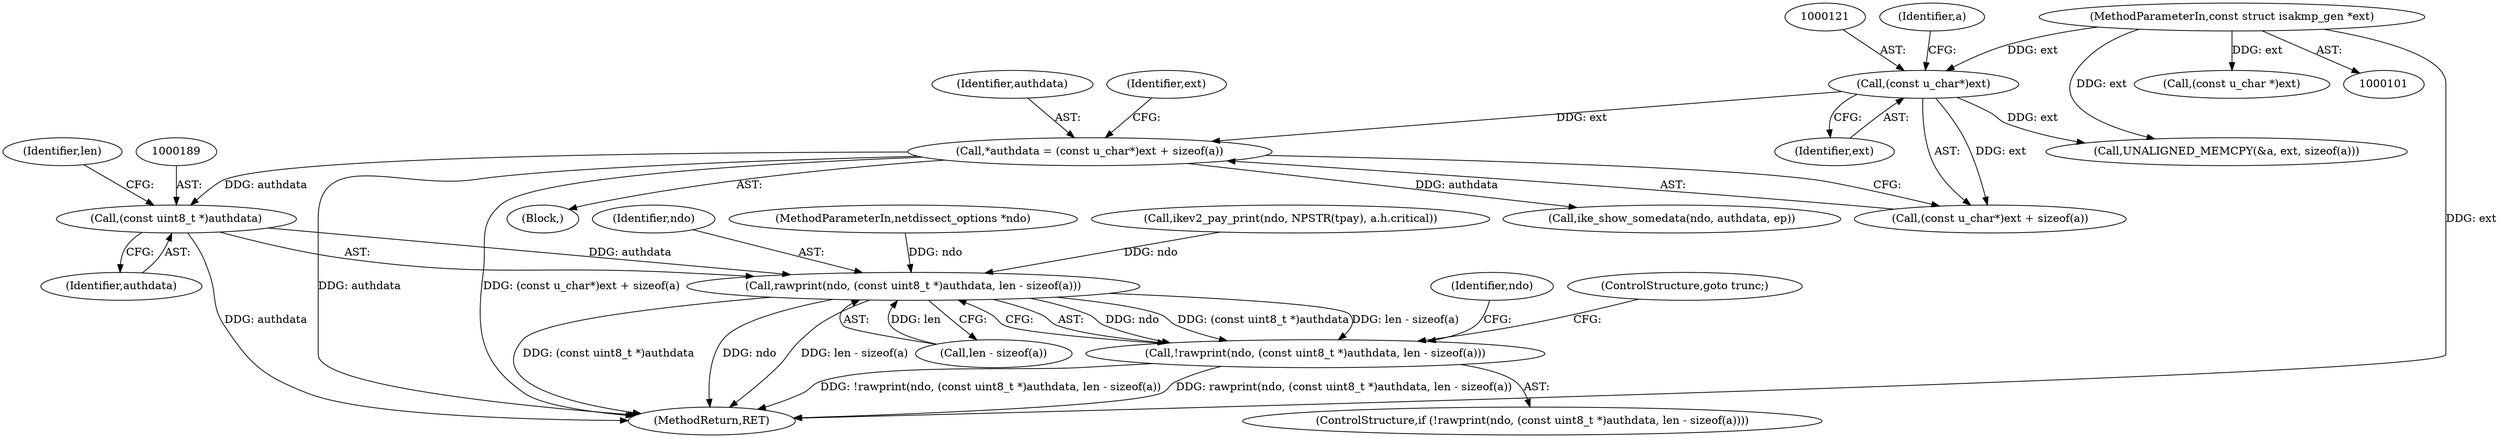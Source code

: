 digraph "0_tcpdump_8dca25d26c7ca2caf6138267f6f17111212c156e_7@pointer" {
"1000188" [label="(Call,(const uint8_t *)authdata)"];
"1000117" [label="(Call,*authdata = (const u_char*)ext + sizeof(a))"];
"1000120" [label="(Call,(const u_char*)ext)"];
"1000104" [label="(MethodParameterIn,const struct isakmp_gen *ext)"];
"1000186" [label="(Call,rawprint(ndo, (const uint8_t *)authdata, len - sizeof(a)))"];
"1000185" [label="(Call,!rawprint(ndo, (const uint8_t *)authdata, len - sizeof(a)))"];
"1000185" [label="(Call,!rawprint(ndo, (const uint8_t *)authdata, len - sizeof(a)))"];
"1000119" [label="(Call,(const u_char*)ext + sizeof(a))"];
"1000198" [label="(Identifier,ndo)"];
"1000104" [label="(MethodParameterIn,const struct isakmp_gen *ext)"];
"1000128" [label="(Identifier,ext)"];
"1000111" [label="(Block,)"];
"1000191" [label="(Call,len - sizeof(a))"];
"1000187" [label="(Identifier,ndo)"];
"1000215" [label="(Call,(const u_char *)ext)"];
"1000122" [label="(Identifier,ext)"];
"1000192" [label="(Identifier,len)"];
"1000229" [label="(MethodReturn,RET)"];
"1000188" [label="(Call,(const uint8_t *)authdata)"];
"1000131" [label="(Call,UNALIGNED_MEMCPY(&a, ext, sizeof(a)))"];
"1000102" [label="(MethodParameterIn,netdissect_options *ndo)"];
"1000184" [label="(ControlStructure,if (!rawprint(ndo, (const uint8_t *)authdata, len - sizeof(a))))"];
"1000190" [label="(Identifier,authdata)"];
"1000195" [label="(ControlStructure,goto trunc;)"];
"1000186" [label="(Call,rawprint(ndo, (const uint8_t *)authdata, len - sizeof(a)))"];
"1000208" [label="(Call,ike_show_somedata(ndo, authdata, ep))"];
"1000120" [label="(Call,(const u_char*)ext)"];
"1000118" [label="(Identifier,authdata)"];
"1000137" [label="(Call,ikev2_pay_print(ndo, NPSTR(tpay), a.h.critical))"];
"1000124" [label="(Identifier,a)"];
"1000117" [label="(Call,*authdata = (const u_char*)ext + sizeof(a))"];
"1000188" -> "1000186"  [label="AST: "];
"1000188" -> "1000190"  [label="CFG: "];
"1000189" -> "1000188"  [label="AST: "];
"1000190" -> "1000188"  [label="AST: "];
"1000192" -> "1000188"  [label="CFG: "];
"1000188" -> "1000229"  [label="DDG: authdata"];
"1000188" -> "1000186"  [label="DDG: authdata"];
"1000117" -> "1000188"  [label="DDG: authdata"];
"1000117" -> "1000111"  [label="AST: "];
"1000117" -> "1000119"  [label="CFG: "];
"1000118" -> "1000117"  [label="AST: "];
"1000119" -> "1000117"  [label="AST: "];
"1000128" -> "1000117"  [label="CFG: "];
"1000117" -> "1000229"  [label="DDG: authdata"];
"1000117" -> "1000229"  [label="DDG: (const u_char*)ext + sizeof(a)"];
"1000120" -> "1000117"  [label="DDG: ext"];
"1000117" -> "1000208"  [label="DDG: authdata"];
"1000120" -> "1000119"  [label="AST: "];
"1000120" -> "1000122"  [label="CFG: "];
"1000121" -> "1000120"  [label="AST: "];
"1000122" -> "1000120"  [label="AST: "];
"1000124" -> "1000120"  [label="CFG: "];
"1000120" -> "1000119"  [label="DDG: ext"];
"1000104" -> "1000120"  [label="DDG: ext"];
"1000120" -> "1000131"  [label="DDG: ext"];
"1000104" -> "1000101"  [label="AST: "];
"1000104" -> "1000229"  [label="DDG: ext"];
"1000104" -> "1000131"  [label="DDG: ext"];
"1000104" -> "1000215"  [label="DDG: ext"];
"1000186" -> "1000185"  [label="AST: "];
"1000186" -> "1000191"  [label="CFG: "];
"1000187" -> "1000186"  [label="AST: "];
"1000191" -> "1000186"  [label="AST: "];
"1000185" -> "1000186"  [label="CFG: "];
"1000186" -> "1000229"  [label="DDG: (const uint8_t *)authdata"];
"1000186" -> "1000229"  [label="DDG: ndo"];
"1000186" -> "1000229"  [label="DDG: len - sizeof(a)"];
"1000186" -> "1000185"  [label="DDG: ndo"];
"1000186" -> "1000185"  [label="DDG: (const uint8_t *)authdata"];
"1000186" -> "1000185"  [label="DDG: len - sizeof(a)"];
"1000137" -> "1000186"  [label="DDG: ndo"];
"1000102" -> "1000186"  [label="DDG: ndo"];
"1000191" -> "1000186"  [label="DDG: len"];
"1000185" -> "1000184"  [label="AST: "];
"1000195" -> "1000185"  [label="CFG: "];
"1000198" -> "1000185"  [label="CFG: "];
"1000185" -> "1000229"  [label="DDG: !rawprint(ndo, (const uint8_t *)authdata, len - sizeof(a))"];
"1000185" -> "1000229"  [label="DDG: rawprint(ndo, (const uint8_t *)authdata, len - sizeof(a))"];
}
